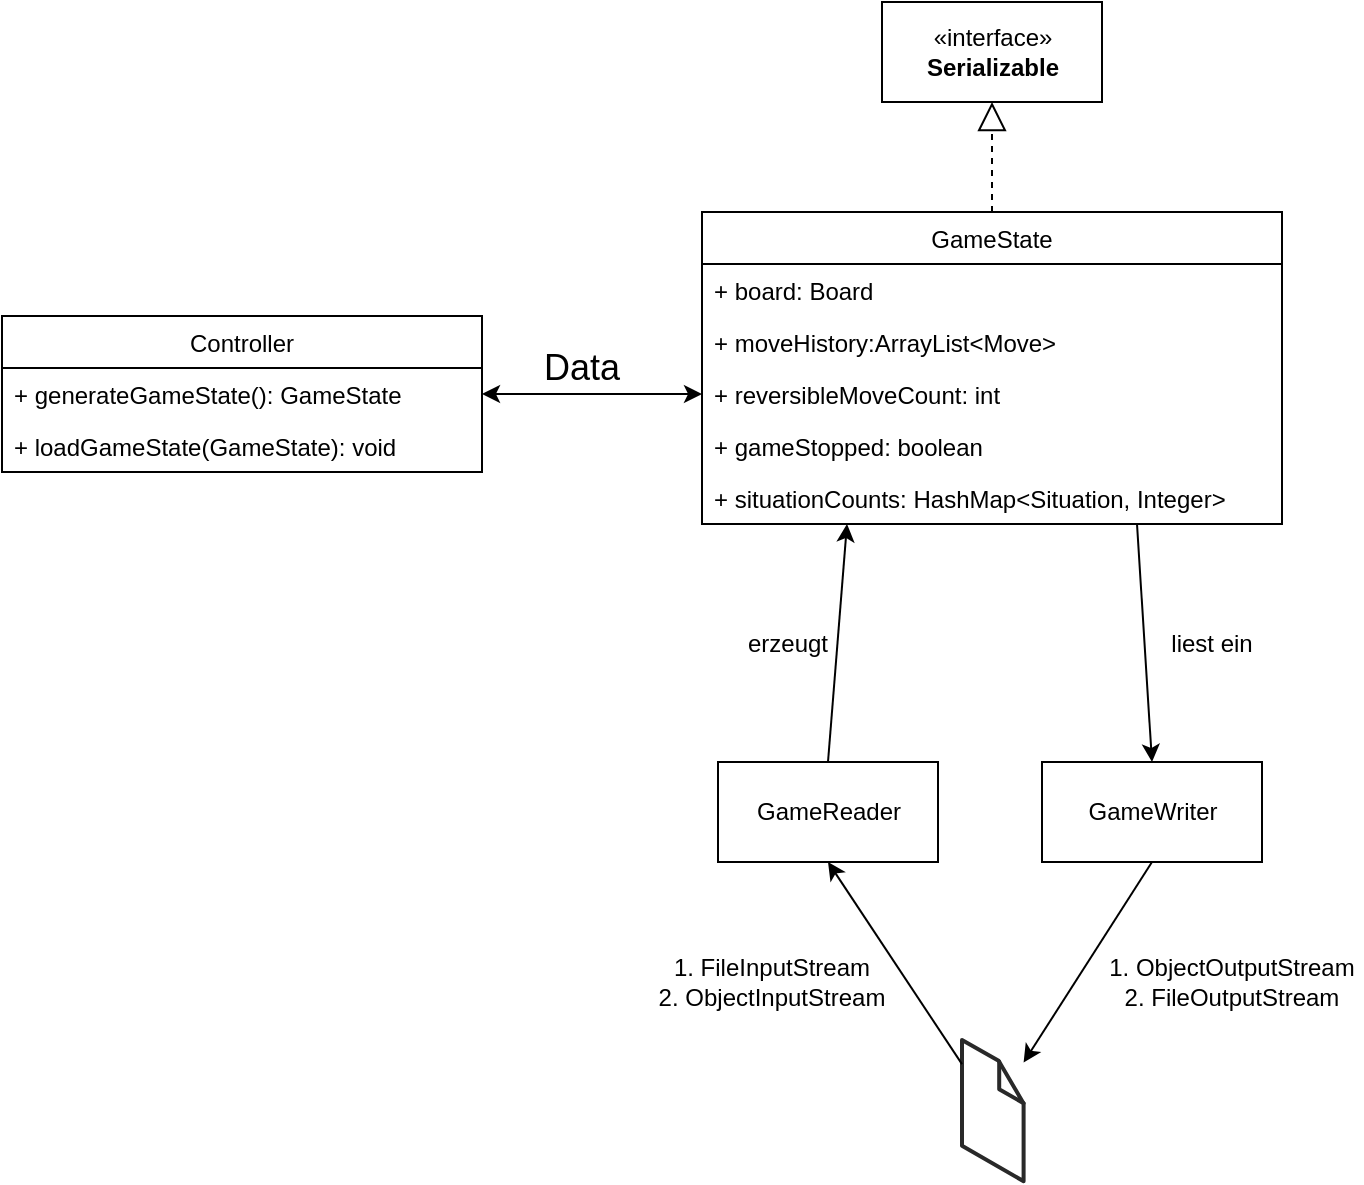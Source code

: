 <mxfile version="10.8.9" type="device"><diagram id="VT9e6qF2MSwGM6cKxw5R" name="Page-1"><mxGraphModel dx="660" dy="763" grid="1" gridSize="10" guides="1" tooltips="1" connect="1" arrows="1" fold="1" page="1" pageScale="1" pageWidth="827" pageHeight="1169" math="0" shadow="0"><root><mxCell id="0"/><mxCell id="1" parent="0"/><mxCell id="cVPY6GikWVDHul6jZleV-1" value="«interface»&lt;br&gt;&lt;b&gt;Serializable&lt;/b&gt;" style="html=1;" vertex="1" parent="1"><mxGeometry x="440" y="30" width="110" height="50" as="geometry"/></mxCell><mxCell id="cVPY6GikWVDHul6jZleV-8" value="GameState" style="swimlane;fontStyle=0;childLayout=stackLayout;horizontal=1;startSize=26;fillColor=none;horizontalStack=0;resizeParent=1;resizeParentMax=0;resizeLast=0;collapsible=1;marginBottom=0;" vertex="1" parent="1"><mxGeometry x="350" y="135" width="290" height="156" as="geometry"/></mxCell><mxCell id="cVPY6GikWVDHul6jZleV-9" value="+ board: Board" style="text;strokeColor=none;fillColor=none;align=left;verticalAlign=top;spacingLeft=4;spacingRight=4;overflow=hidden;rotatable=0;points=[[0,0.5],[1,0.5]];portConstraint=eastwest;" vertex="1" parent="cVPY6GikWVDHul6jZleV-8"><mxGeometry y="26" width="290" height="26" as="geometry"/></mxCell><mxCell id="cVPY6GikWVDHul6jZleV-10" value="+ moveHistory:ArrayList&lt;Move&gt;" style="text;strokeColor=none;fillColor=none;align=left;verticalAlign=top;spacingLeft=4;spacingRight=4;overflow=hidden;rotatable=0;points=[[0,0.5],[1,0.5]];portConstraint=eastwest;" vertex="1" parent="cVPY6GikWVDHul6jZleV-8"><mxGeometry y="52" width="290" height="26" as="geometry"/></mxCell><mxCell id="cVPY6GikWVDHul6jZleV-11" value="+ reversibleMoveCount: int" style="text;strokeColor=none;fillColor=none;align=left;verticalAlign=top;spacingLeft=4;spacingRight=4;overflow=hidden;rotatable=0;points=[[0,0.5],[1,0.5]];portConstraint=eastwest;" vertex="1" parent="cVPY6GikWVDHul6jZleV-8"><mxGeometry y="78" width="290" height="26" as="geometry"/></mxCell><mxCell id="cVPY6GikWVDHul6jZleV-12" value="+ gameStopped: boolean" style="text;strokeColor=none;fillColor=none;align=left;verticalAlign=top;spacingLeft=4;spacingRight=4;overflow=hidden;rotatable=0;points=[[0,0.5],[1,0.5]];portConstraint=eastwest;" vertex="1" parent="cVPY6GikWVDHul6jZleV-8"><mxGeometry y="104" width="290" height="26" as="geometry"/></mxCell><mxCell id="cVPY6GikWVDHul6jZleV-13" value="+ situationCounts: HashMap&lt;Situation, Integer&gt;" style="text;strokeColor=none;fillColor=none;align=left;verticalAlign=top;spacingLeft=4;spacingRight=4;overflow=hidden;rotatable=0;points=[[0,0.5],[1,0.5]];portConstraint=eastwest;" vertex="1" parent="cVPY6GikWVDHul6jZleV-8"><mxGeometry y="130" width="290" height="26" as="geometry"/></mxCell><mxCell id="cVPY6GikWVDHul6jZleV-14" value="" style="endArrow=block;dashed=1;endFill=0;endSize=12;html=1;entryX=0.5;entryY=1;entryDx=0;entryDy=0;exitX=0.5;exitY=0;exitDx=0;exitDy=0;" edge="1" parent="1" source="cVPY6GikWVDHul6jZleV-8" target="cVPY6GikWVDHul6jZleV-1"><mxGeometry width="160" relative="1" as="geometry"><mxPoint x="350" y="380" as="sourcePoint"/><mxPoint x="510" y="380" as="targetPoint"/></mxGeometry></mxCell><mxCell id="cVPY6GikWVDHul6jZleV-15" value="Controller" style="swimlane;fontStyle=0;childLayout=stackLayout;horizontal=1;startSize=26;fillColor=none;horizontalStack=0;resizeParent=1;resizeParentMax=0;resizeLast=0;collapsible=1;marginBottom=0;" vertex="1" parent="1"><mxGeometry y="187" width="240" height="78" as="geometry"/></mxCell><mxCell id="cVPY6GikWVDHul6jZleV-16" value="+ generateGameState(): GameState" style="text;strokeColor=none;fillColor=none;align=left;verticalAlign=top;spacingLeft=4;spacingRight=4;overflow=hidden;rotatable=0;points=[[0,0.5],[1,0.5]];portConstraint=eastwest;" vertex="1" parent="cVPY6GikWVDHul6jZleV-15"><mxGeometry y="26" width="240" height="26" as="geometry"/></mxCell><mxCell id="cVPY6GikWVDHul6jZleV-17" value="+ loadGameState(GameState): void" style="text;strokeColor=none;fillColor=none;align=left;verticalAlign=top;spacingLeft=4;spacingRight=4;overflow=hidden;rotatable=0;points=[[0,0.5],[1,0.5]];portConstraint=eastwest;" vertex="1" parent="cVPY6GikWVDHul6jZleV-15"><mxGeometry y="52" width="240" height="26" as="geometry"/></mxCell><mxCell id="cVPY6GikWVDHul6jZleV-19" value="" style="endArrow=classic;startArrow=classic;html=1;entryX=0;entryY=0.5;entryDx=0;entryDy=0;exitX=1;exitY=0.5;exitDx=0;exitDy=0;" edge="1" parent="1" source="cVPY6GikWVDHul6jZleV-15" target="cVPY6GikWVDHul6jZleV-11"><mxGeometry width="50" height="50" relative="1" as="geometry"><mxPoint x="10" y="430" as="sourcePoint"/><mxPoint x="60" y="380" as="targetPoint"/></mxGeometry></mxCell><mxCell id="cVPY6GikWVDHul6jZleV-20" value="&lt;font style=&quot;font-size: 18px&quot;&gt;Data&lt;/font&gt;" style="text;html=1;strokeColor=none;fillColor=none;align=center;verticalAlign=middle;whiteSpace=wrap;rounded=0;" vertex="1" parent="1"><mxGeometry x="270" y="203" width="40" height="20" as="geometry"/></mxCell><mxCell id="cVPY6GikWVDHul6jZleV-21" value="" style="verticalLabelPosition=bottom;html=1;verticalAlign=top;strokeWidth=1;align=center;outlineConnect=0;dashed=0;outlineConnect=0;shape=mxgraph.aws3d.file;aspect=fixed;strokeColor=#292929;fillColor=#ffffff;" vertex="1" parent="1"><mxGeometry x="480" y="549" width="30.8" height="70.6" as="geometry"/></mxCell><mxCell id="cVPY6GikWVDHul6jZleV-22" value="&lt;div&gt;GameReader&lt;/div&gt;" style="html=1;" vertex="1" parent="1"><mxGeometry x="358" y="410" width="110" height="50" as="geometry"/></mxCell><mxCell id="cVPY6GikWVDHul6jZleV-23" value="GameWriter" style="html=1;" vertex="1" parent="1"><mxGeometry x="520" y="410" width="110" height="50" as="geometry"/></mxCell><mxCell id="cVPY6GikWVDHul6jZleV-24" value="" style="endArrow=classic;html=1;entryX=0.5;entryY=1;entryDx=0;entryDy=0;" edge="1" parent="1" source="cVPY6GikWVDHul6jZleV-21" target="cVPY6GikWVDHul6jZleV-22"><mxGeometry width="50" height="50" relative="1" as="geometry"><mxPoint x="280" y="620" as="sourcePoint"/><mxPoint x="330" y="570" as="targetPoint"/></mxGeometry></mxCell><mxCell id="cVPY6GikWVDHul6jZleV-26" value="" style="endArrow=classic;html=1;exitX=0.5;exitY=1;exitDx=0;exitDy=0;" edge="1" parent="1" source="cVPY6GikWVDHul6jZleV-23" target="cVPY6GikWVDHul6jZleV-21"><mxGeometry width="50" height="50" relative="1" as="geometry"><mxPoint x="10" y="810" as="sourcePoint"/><mxPoint x="60" y="760" as="targetPoint"/></mxGeometry></mxCell><mxCell id="cVPY6GikWVDHul6jZleV-27" value="" style="endArrow=classic;html=1;entryX=0.25;entryY=1;entryDx=0;entryDy=0;exitX=0.5;exitY=0;exitDx=0;exitDy=0;" edge="1" parent="1" source="cVPY6GikWVDHul6jZleV-22" target="cVPY6GikWVDHul6jZleV-8"><mxGeometry width="50" height="50" relative="1" as="geometry"><mxPoint x="10" y="810" as="sourcePoint"/><mxPoint x="60" y="760" as="targetPoint"/></mxGeometry></mxCell><mxCell id="cVPY6GikWVDHul6jZleV-28" value="" style="endArrow=classic;html=1;entryX=0.5;entryY=0;entryDx=0;entryDy=0;exitX=0.75;exitY=1;exitDx=0;exitDy=0;" edge="1" parent="1" source="cVPY6GikWVDHul6jZleV-8" target="cVPY6GikWVDHul6jZleV-23"><mxGeometry width="50" height="50" relative="1" as="geometry"><mxPoint x="10" y="810" as="sourcePoint"/><mxPoint x="60" y="760" as="targetPoint"/></mxGeometry></mxCell><mxCell id="cVPY6GikWVDHul6jZleV-29" value="&lt;div&gt;1. FileInputStream&lt;/div&gt;&lt;div&gt;2. ObjectInputStream&lt;br&gt;&lt;/div&gt;" style="text;html=1;strokeColor=none;fillColor=none;align=center;verticalAlign=middle;whiteSpace=wrap;rounded=0;" vertex="1" parent="1"><mxGeometry x="320" y="510" width="130" height="20" as="geometry"/></mxCell><mxCell id="cVPY6GikWVDHul6jZleV-30" value="&lt;div&gt;1. ObjectOutputStream&lt;/div&gt;&lt;div&gt;2. FileOutputStream&lt;/div&gt;" style="text;html=1;strokeColor=none;fillColor=none;align=center;verticalAlign=middle;whiteSpace=wrap;rounded=0;" vertex="1" parent="1"><mxGeometry x="550" y="510" width="130" height="20" as="geometry"/></mxCell><mxCell id="cVPY6GikWVDHul6jZleV-31" value="erzeugt" style="text;html=1;strokeColor=none;fillColor=none;align=center;verticalAlign=middle;whiteSpace=wrap;rounded=0;" vertex="1" parent="1"><mxGeometry x="373" y="340.5" width="40" height="20" as="geometry"/></mxCell><mxCell id="cVPY6GikWVDHul6jZleV-32" value="liest ein" style="text;html=1;strokeColor=none;fillColor=none;align=center;verticalAlign=middle;whiteSpace=wrap;rounded=0;" vertex="1" parent="1"><mxGeometry x="570" y="340.5" width="70" height="20" as="geometry"/></mxCell></root></mxGraphModel></diagram></mxfile>